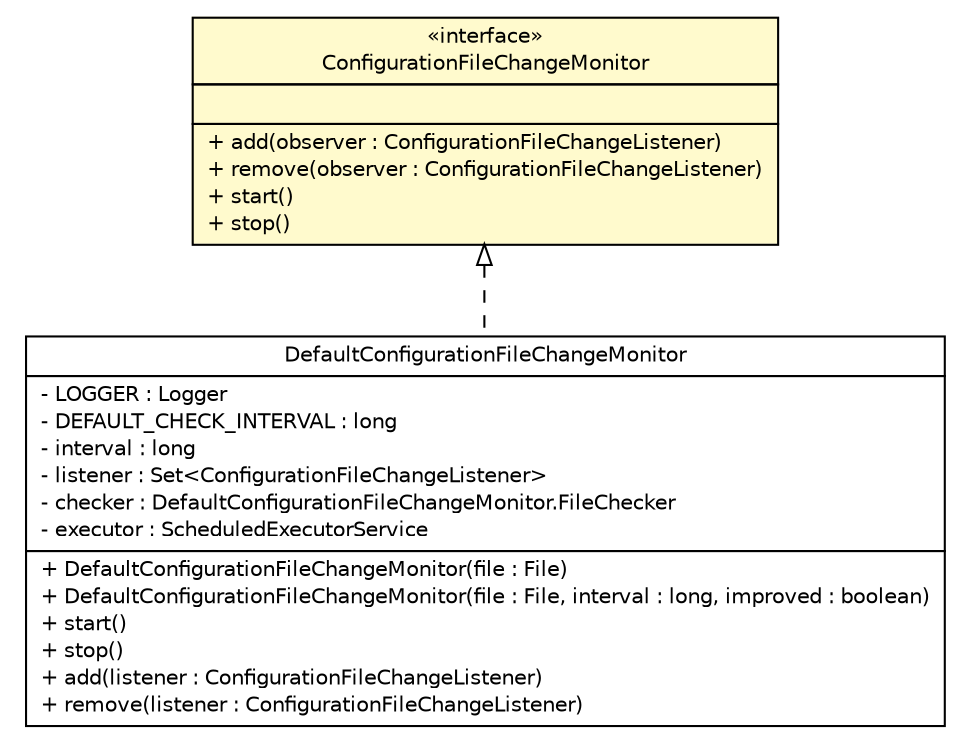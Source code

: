 #!/usr/local/bin/dot
#
# Class diagram 
# Generated by UMLGraph version R5_6 (http://www.umlgraph.org/)
#

digraph G {
	edge [fontname="Helvetica",fontsize=10,labelfontname="Helvetica",labelfontsize=10];
	node [fontname="Helvetica",fontsize=10,shape=plaintext];
	nodesep=0.25;
	ranksep=0.5;
	// de.hsbremen.tc.tnc.tnccs.im.loader.ConfigurationFileChangeMonitor
	c7290 [label=<<table title="de.hsbremen.tc.tnc.tnccs.im.loader.ConfigurationFileChangeMonitor" border="0" cellborder="1" cellspacing="0" cellpadding="2" port="p" bgcolor="lemonChiffon" href="./ConfigurationFileChangeMonitor.html">
		<tr><td><table border="0" cellspacing="0" cellpadding="1">
<tr><td align="center" balign="center"> &#171;interface&#187; </td></tr>
<tr><td align="center" balign="center"> ConfigurationFileChangeMonitor </td></tr>
		</table></td></tr>
		<tr><td><table border="0" cellspacing="0" cellpadding="1">
<tr><td align="left" balign="left">  </td></tr>
		</table></td></tr>
		<tr><td><table border="0" cellspacing="0" cellpadding="1">
<tr><td align="left" balign="left"> + add(observer : ConfigurationFileChangeListener) </td></tr>
<tr><td align="left" balign="left"> + remove(observer : ConfigurationFileChangeListener) </td></tr>
<tr><td align="left" balign="left"> + start() </td></tr>
<tr><td align="left" balign="left"> + stop() </td></tr>
		</table></td></tr>
		</table>>, URL="./ConfigurationFileChangeMonitor.html", fontname="Helvetica", fontcolor="black", fontsize=10.0];
	// de.hsbremen.tc.tnc.tnccs.im.loader.simple.DefaultConfigurationFileChangeMonitor
	c7300 [label=<<table title="de.hsbremen.tc.tnc.tnccs.im.loader.simple.DefaultConfigurationFileChangeMonitor" border="0" cellborder="1" cellspacing="0" cellpadding="2" port="p" href="./simple/DefaultConfigurationFileChangeMonitor.html">
		<tr><td><table border="0" cellspacing="0" cellpadding="1">
<tr><td align="center" balign="center"> DefaultConfigurationFileChangeMonitor </td></tr>
		</table></td></tr>
		<tr><td><table border="0" cellspacing="0" cellpadding="1">
<tr><td align="left" balign="left"> - LOGGER : Logger </td></tr>
<tr><td align="left" balign="left"> - DEFAULT_CHECK_INTERVAL : long </td></tr>
<tr><td align="left" balign="left"> - interval : long </td></tr>
<tr><td align="left" balign="left"> - listener : Set&lt;ConfigurationFileChangeListener&gt; </td></tr>
<tr><td align="left" balign="left"> - checker : DefaultConfigurationFileChangeMonitor.FileChecker </td></tr>
<tr><td align="left" balign="left"> - executor : ScheduledExecutorService </td></tr>
		</table></td></tr>
		<tr><td><table border="0" cellspacing="0" cellpadding="1">
<tr><td align="left" balign="left"> + DefaultConfigurationFileChangeMonitor(file : File) </td></tr>
<tr><td align="left" balign="left"> + DefaultConfigurationFileChangeMonitor(file : File, interval : long, improved : boolean) </td></tr>
<tr><td align="left" balign="left"> + start() </td></tr>
<tr><td align="left" balign="left"> + stop() </td></tr>
<tr><td align="left" balign="left"> + add(listener : ConfigurationFileChangeListener) </td></tr>
<tr><td align="left" balign="left"> + remove(listener : ConfigurationFileChangeListener) </td></tr>
		</table></td></tr>
		</table>>, URL="./simple/DefaultConfigurationFileChangeMonitor.html", fontname="Helvetica", fontcolor="black", fontsize=10.0];
	//de.hsbremen.tc.tnc.tnccs.im.loader.simple.DefaultConfigurationFileChangeMonitor implements de.hsbremen.tc.tnc.tnccs.im.loader.ConfigurationFileChangeMonitor
	c7290:p -> c7300:p [dir=back,arrowtail=empty,style=dashed];
}

